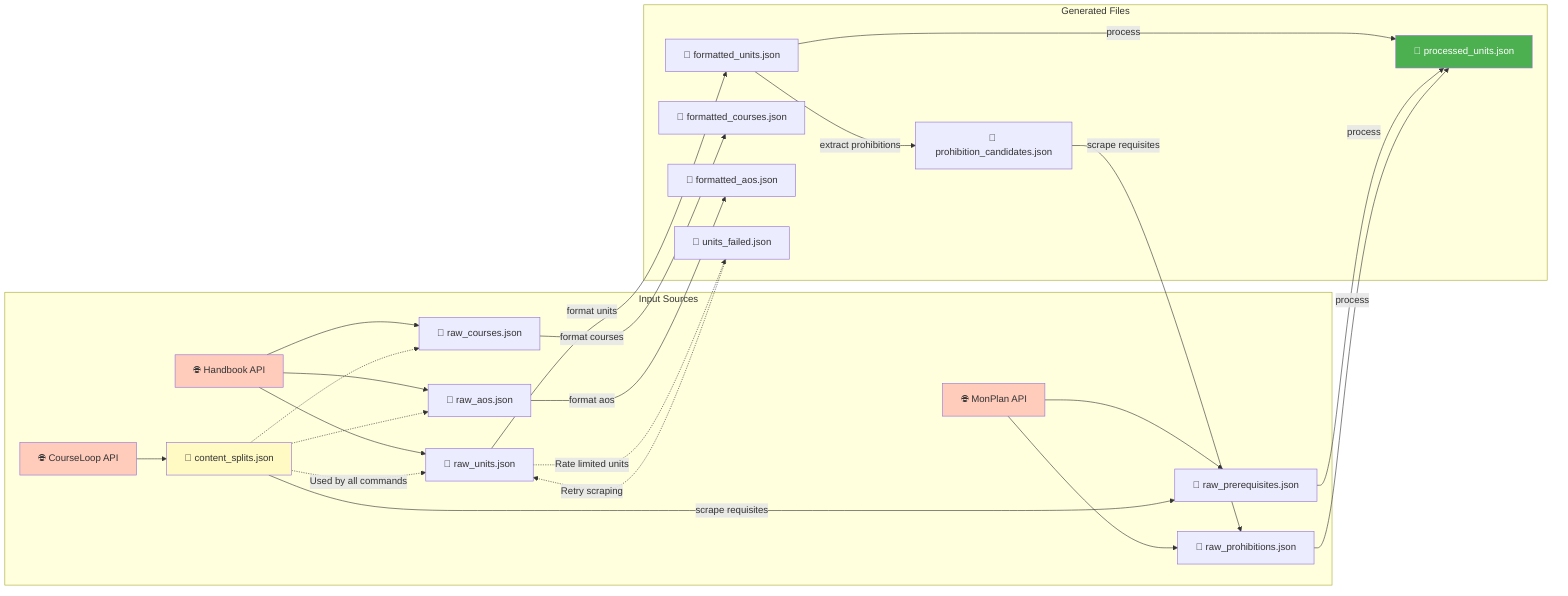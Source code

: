 graph LR
    subgraph "Input Sources"
        API1[🌐 CourseLoop API] --> FILE1
        API2[🌐 Handbook API] --> FILE2
        API2 --> FILE3
        API2 --> FILE4
        API3[🌐 MonPlan API] --> FILE8
        API3 --> FILE9
    end

    subgraph "Generated Files"
        FILE1[📄 content_splits.json]
        FILE2[📄 raw_units.json]
        FILE3[📄 raw_courses.json]
        FILE4[📄 raw_aos.json]
        FILE5[📄 formatted_units.json]
        FILE6[📄 formatted_courses.json]
        FILE7[📄 formatted_aos.json]
        FILE8[📄 raw_prerequisites.json]
        FILE9[📄 raw_prohibitions.json]
        FILE10[📄 prohibition_candidates.json]
        FILE11[📄 processed_units.json]
        FILE12[📄 units_failed.json]
    end

    FILE1 -.Used by all commands.-> FILE2
    FILE1 -.-> FILE3
    FILE1 -.-> FILE4

    FILE2 -->|format units| FILE5
    FILE3 -->|format courses| FILE6
    FILE4 -->|format aos| FILE7

    FILE5 -->|extract prohibitions| FILE10
    FILE10 -->|scrape requisites| FILE9
    FILE1 -->|scrape requisites| FILE8

    FILE5 -->|process| FILE11
    FILE8 -->|process| FILE11
    FILE9 -->|process| FILE11

    FILE2 -.Rate limited units.-> FILE12
    FILE12 -.Retry scraping.-> FILE2

    style API1 fill:#ffccbc
    style API2 fill:#ffccbc
    style API3 fill:#ffccbc
    style FILE11 fill:#4caf50,color:#fff
    style FILE1 fill:#fff9c4